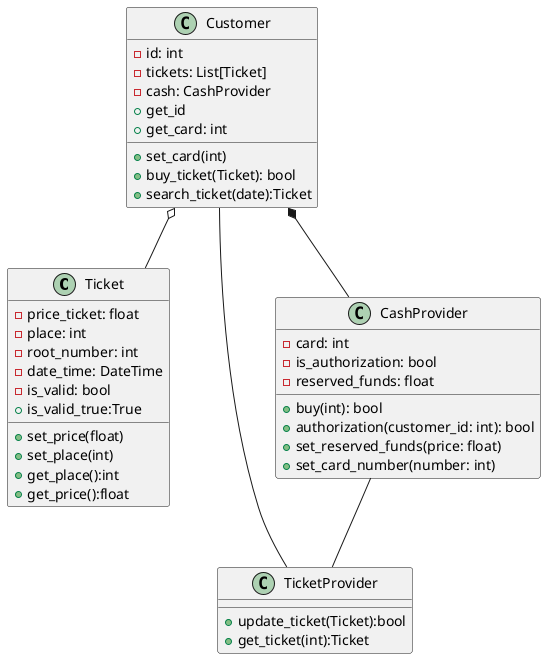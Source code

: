 @startuml
'https://plantuml.com/class-diagram

class Ticket {
-price_ticket: float
-place: int
-root_number: int
-date_time: DateTime
-is_valid: bool
+set_price(float)
+set_place(int)
+get_place():int
+get_price():float
+is_valid_true:True
}

class TicketProvider {
+update_ticket(Ticket):bool
+get_ticket(int):Ticket
}

class CashProvider {
-card: int
-is_authorization: bool
-reserved_funds: float
+buy(int): bool
+authorization(customer_id: int): bool
+set_reserved_funds(price: float)
+set_card_number(number: int)
}

class Customer {
-id: int
-tickets: List[Ticket]
-cash: CashProvider
+get_id
+set_card(int)
+get_card: int
+buy_ticket(Ticket): bool
+search_ticket(date):Ticket


}
Customer -- TicketProvider
CashProvider -- TicketProvider
Customer o-- Ticket
Customer *-- CashProvider
@enduml